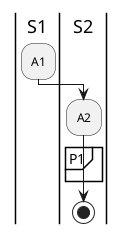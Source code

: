 {
  "sha1": "12qqykzmu8k100tuq5tb17u7bdsxb7g",
  "insertion": {
    "when": "2024-05-30T20:48:19.550Z",
    "user": "plantuml@gmail.com"
  }
}
@startuml
|S1|
:A1;
|S2|
:A2;
partition P1 {
}

stop
@enduml
